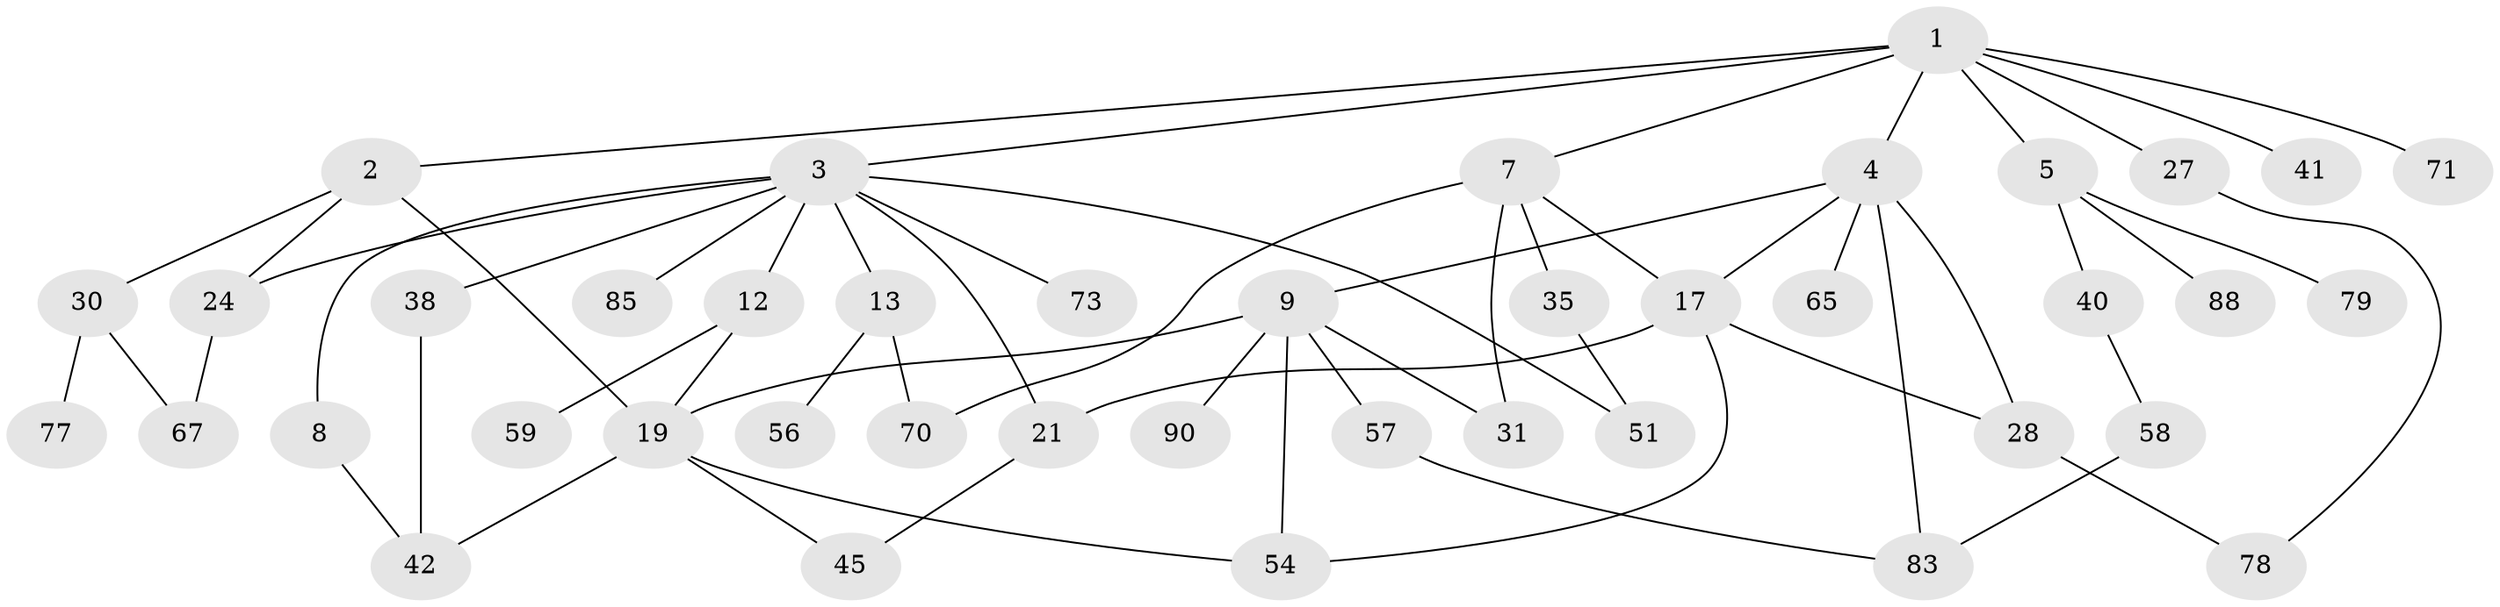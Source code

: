 // original degree distribution, {8: 0.009523809523809525, 4: 0.12380952380952381, 5: 0.02857142857142857, 2: 0.3142857142857143, 7: 0.01904761904761905, 3: 0.18095238095238095, 1: 0.3238095238095238}
// Generated by graph-tools (version 1.1) at 2025/16/03/04/25 18:16:53]
// undirected, 42 vertices, 59 edges
graph export_dot {
graph [start="1"]
  node [color=gray90,style=filled];
  1;
  2;
  3 [super="+6"];
  4 [super="+25"];
  5;
  7 [super="+46+33+11+100"];
  8;
  9 [super="+15+32+16+20+68"];
  12 [super="+48"];
  13 [super="+69+91+52"];
  17 [super="+29"];
  19 [super="+22+34"];
  21 [super="+74"];
  24 [super="+36+81"];
  27 [super="+95+63"];
  28 [super="+60+37"];
  30;
  31;
  35 [super="+50+47+44"];
  38;
  40 [super="+64"];
  41;
  42 [super="+62"];
  45;
  51 [super="+87"];
  54 [super="+76+104+72"];
  56;
  57 [super="+66"];
  58 [super="+82"];
  59;
  65;
  67 [super="+94"];
  70;
  71;
  73 [super="+98"];
  77;
  78 [super="+80"];
  79;
  83 [super="+92+84"];
  85;
  88;
  90;
  1 -- 2;
  1 -- 3;
  1 -- 4;
  1 -- 5;
  1 -- 7;
  1 -- 27;
  1 -- 41;
  1 -- 71;
  2 -- 24;
  2 -- 30;
  2 -- 19;
  3 -- 13;
  3 -- 51;
  3 -- 38;
  3 -- 8;
  3 -- 73;
  3 -- 12;
  3 -- 21;
  3 -- 85;
  3 -- 24;
  4 -- 9;
  4 -- 83;
  4 -- 65;
  4 -- 28;
  4 -- 17;
  5 -- 40;
  5 -- 79;
  5 -- 88;
  7 -- 31 [weight=2];
  7 -- 70;
  7 -- 35;
  7 -- 17;
  8 -- 42;
  9 -- 19;
  9 -- 54;
  9 -- 90;
  9 -- 31;
  9 -- 57;
  12 -- 19;
  12 -- 59;
  13 -- 70;
  13 -- 56;
  17 -- 21;
  17 -- 54;
  17 -- 28;
  19 -- 54;
  19 -- 42;
  19 -- 45;
  21 -- 45;
  24 -- 67;
  27 -- 78;
  28 -- 78;
  30 -- 77;
  30 -- 67;
  35 -- 51;
  38 -- 42;
  40 -- 58;
  57 -- 83;
  58 -- 83;
}
